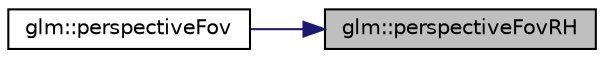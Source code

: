 digraph "glm::perspectiveFovRH"
{
 // LATEX_PDF_SIZE
  edge [fontname="Helvetica",fontsize="10",labelfontname="Helvetica",labelfontsize="10"];
  node [fontname="Helvetica",fontsize="10",shape=record];
  rankdir="RL";
  Node1 [label="glm::perspectiveFovRH",height=0.2,width=0.4,color="black", fillcolor="grey75", style="filled", fontcolor="black",tooltip=" "];
  Node1 -> Node2 [dir="back",color="midnightblue",fontsize="10",style="solid",fontname="Helvetica"];
  Node2 [label="glm::perspectiveFov",height=0.2,width=0.4,color="black", fillcolor="white", style="filled",URL="$group__gtc__matrix__transform.html#gae9146e2c550fc8646299e4b900238145",tooltip=" "];
}
